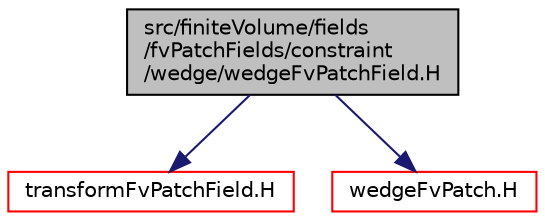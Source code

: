 digraph "src/finiteVolume/fields/fvPatchFields/constraint/wedge/wedgeFvPatchField.H"
{
  bgcolor="transparent";
  edge [fontname="Helvetica",fontsize="10",labelfontname="Helvetica",labelfontsize="10"];
  node [fontname="Helvetica",fontsize="10",shape=record];
  Node1 [label="src/finiteVolume/fields\l/fvPatchFields/constraint\l/wedge/wedgeFvPatchField.H",height=0.2,width=0.4,color="black", fillcolor="grey75", style="filled", fontcolor="black"];
  Node1 -> Node2 [color="midnightblue",fontsize="10",style="solid",fontname="Helvetica"];
  Node2 [label="transformFvPatchField.H",height=0.2,width=0.4,color="red",URL="$a05315.html"];
  Node1 -> Node3 [color="midnightblue",fontsize="10",style="solid",fontname="Helvetica"];
  Node3 [label="wedgeFvPatch.H",height=0.2,width=0.4,color="red",URL="$a06036.html"];
}
